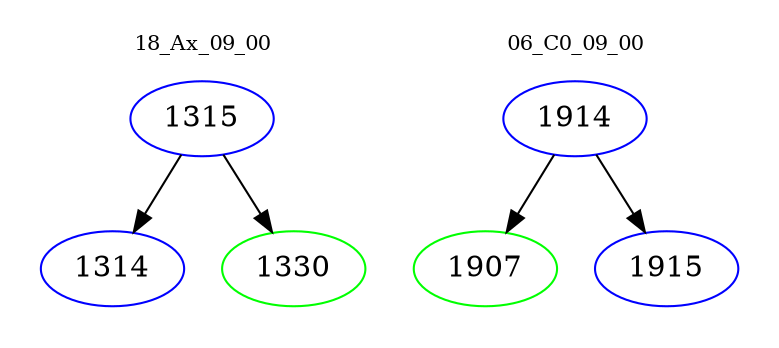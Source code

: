 digraph{
subgraph cluster_0 {
color = white
label = "18_Ax_09_00";
fontsize=10;
T0_1315 [label="1315", color="blue"]
T0_1315 -> T0_1314 [color="black"]
T0_1314 [label="1314", color="blue"]
T0_1315 -> T0_1330 [color="black"]
T0_1330 [label="1330", color="green"]
}
subgraph cluster_1 {
color = white
label = "06_C0_09_00";
fontsize=10;
T1_1914 [label="1914", color="blue"]
T1_1914 -> T1_1907 [color="black"]
T1_1907 [label="1907", color="green"]
T1_1914 -> T1_1915 [color="black"]
T1_1915 [label="1915", color="blue"]
}
}
